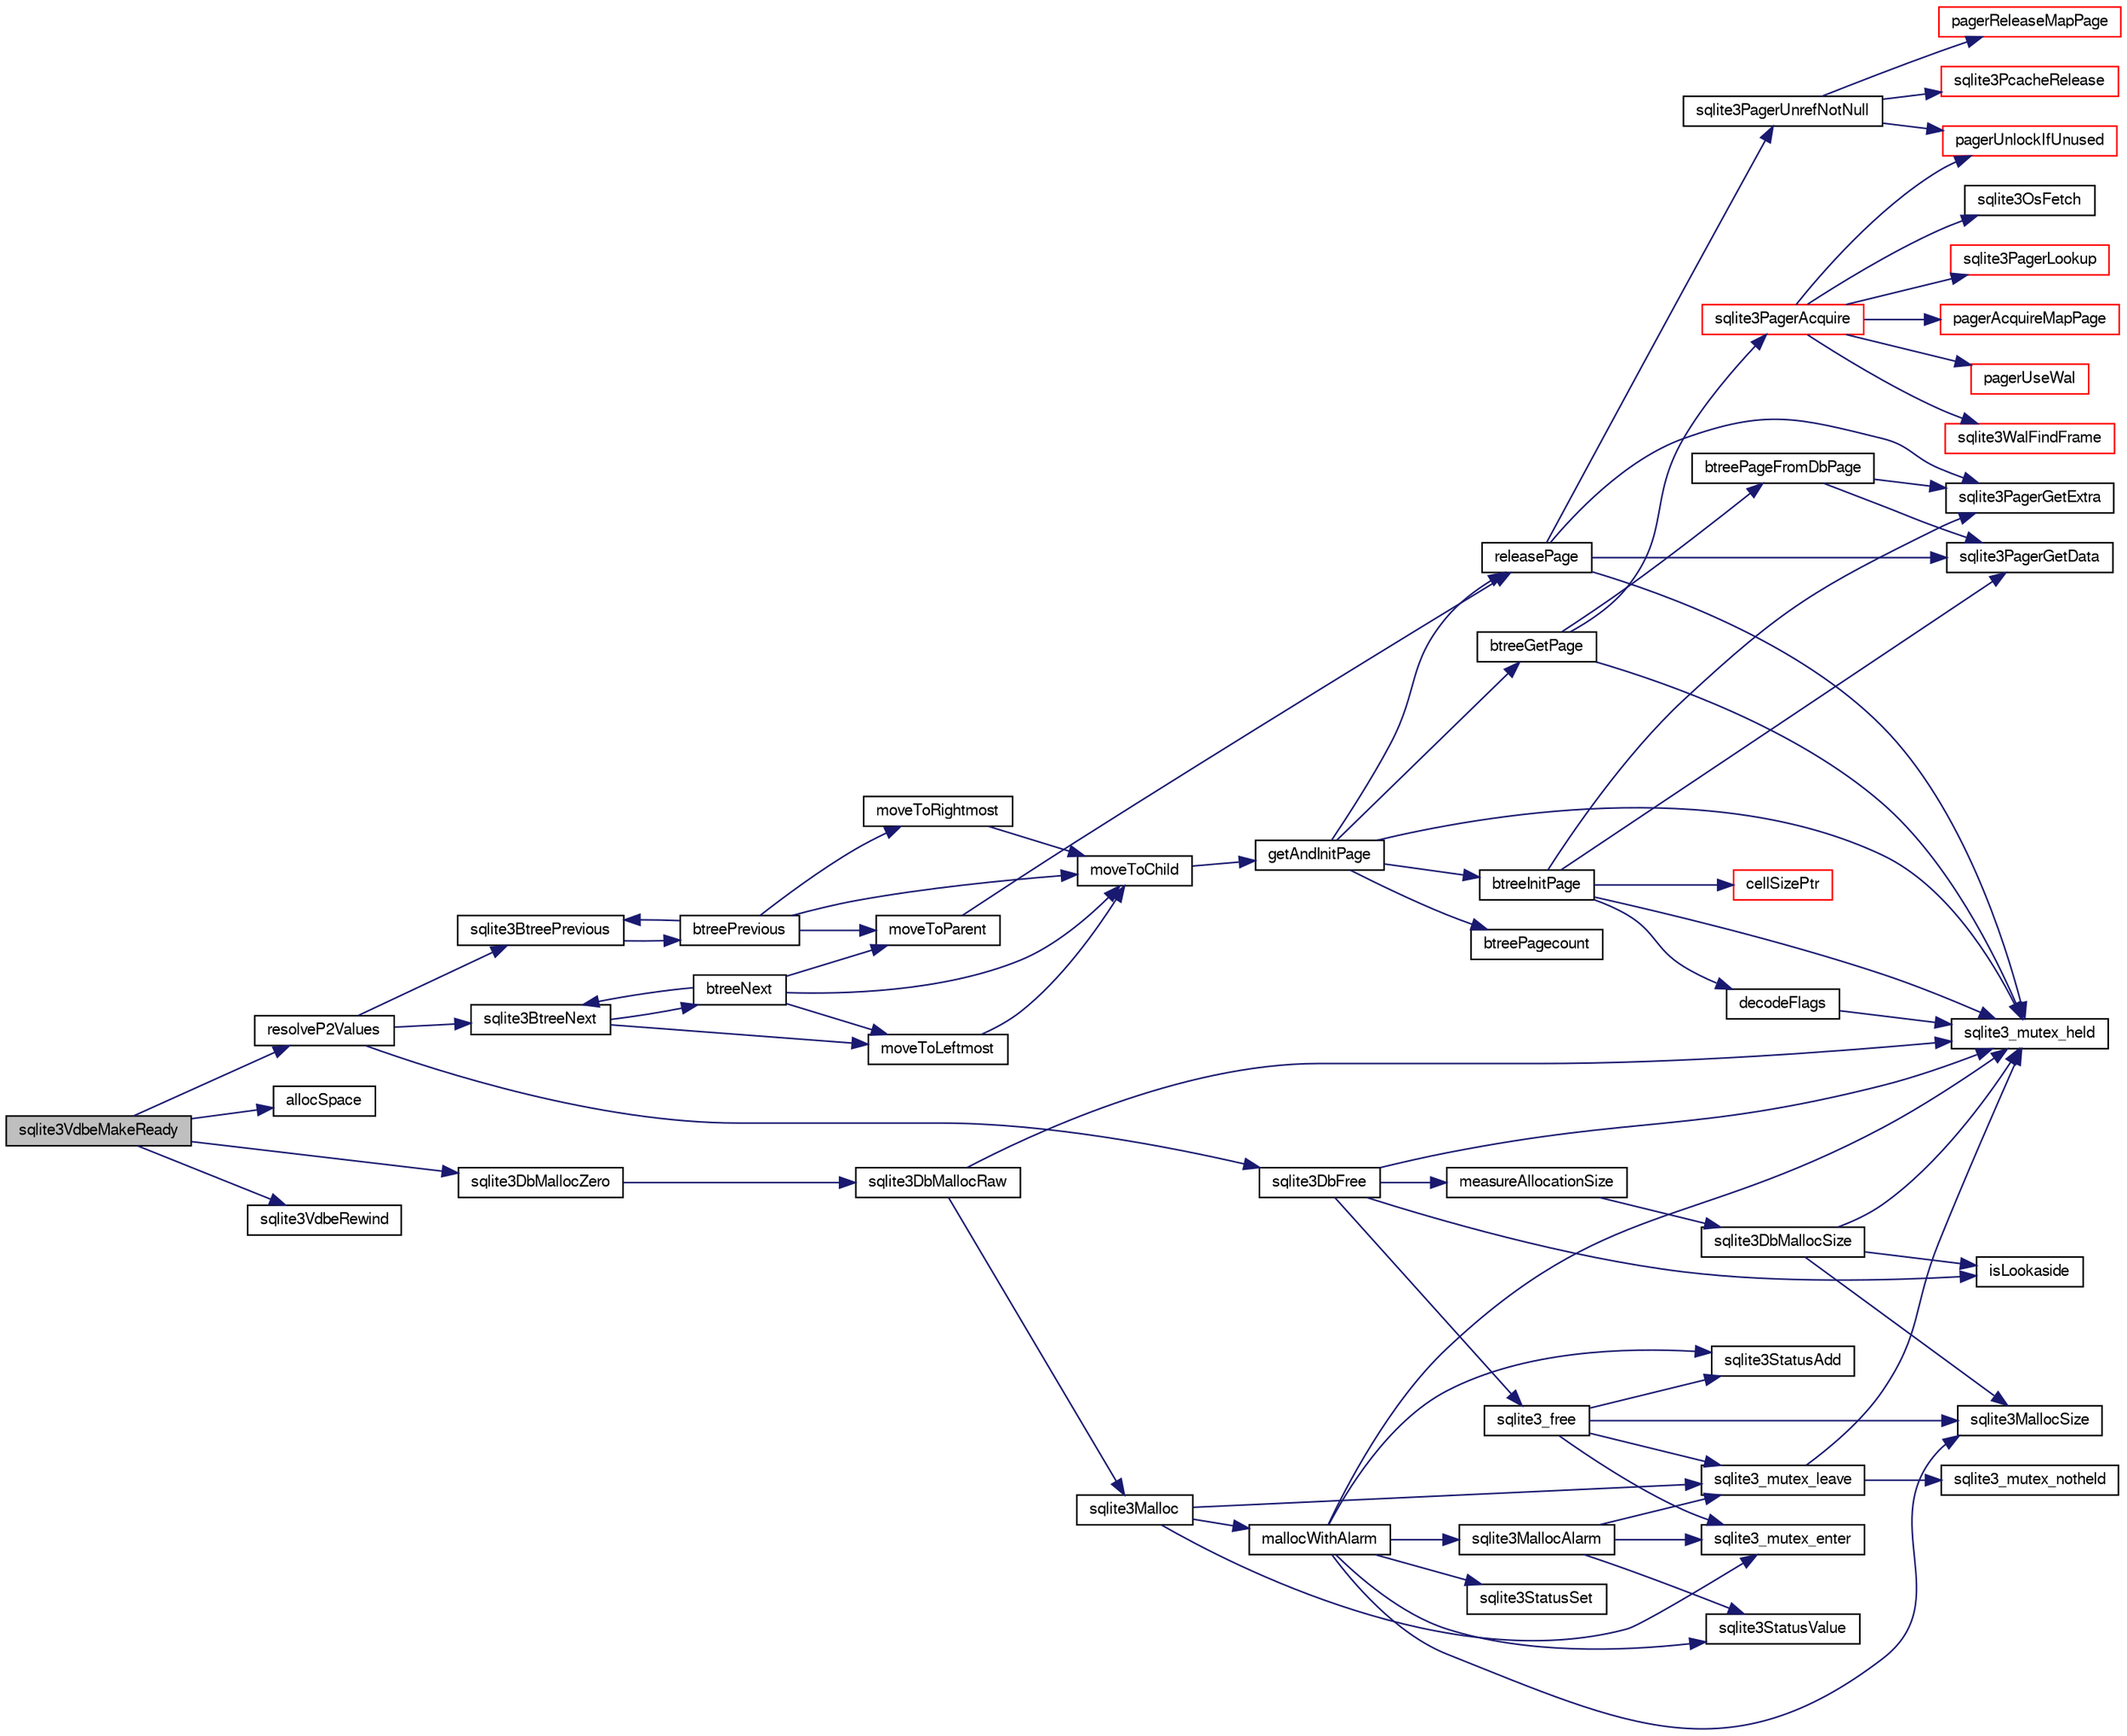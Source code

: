 digraph "sqlite3VdbeMakeReady"
{
  edge [fontname="FreeSans",fontsize="10",labelfontname="FreeSans",labelfontsize="10"];
  node [fontname="FreeSans",fontsize="10",shape=record];
  rankdir="LR";
  Node762221 [label="sqlite3VdbeMakeReady",height=0.2,width=0.4,color="black", fillcolor="grey75", style="filled", fontcolor="black"];
  Node762221 -> Node762222 [color="midnightblue",fontsize="10",style="solid",fontname="FreeSans"];
  Node762222 [label="resolveP2Values",height=0.2,width=0.4,color="black", fillcolor="white", style="filled",URL="$sqlite3_8c.html#a9aa9c7da468f7325e427e599812b92ab"];
  Node762222 -> Node762223 [color="midnightblue",fontsize="10",style="solid",fontname="FreeSans"];
  Node762223 [label="sqlite3BtreeNext",height=0.2,width=0.4,color="black", fillcolor="white", style="filled",URL="$sqlite3_8c.html#aa56f96564bee008046aa50f7f8455887"];
  Node762223 -> Node762224 [color="midnightblue",fontsize="10",style="solid",fontname="FreeSans"];
  Node762224 [label="btreeNext",height=0.2,width=0.4,color="black", fillcolor="white", style="filled",URL="$sqlite3_8c.html#a937623744e3658bd068b8ad99e87c356"];
  Node762224 -> Node762225 [color="midnightblue",fontsize="10",style="solid",fontname="FreeSans"];
  Node762225 [label="moveToChild",height=0.2,width=0.4,color="black", fillcolor="white", style="filled",URL="$sqlite3_8c.html#a1dbea539dd841af085ba1e1390922237"];
  Node762225 -> Node762226 [color="midnightblue",fontsize="10",style="solid",fontname="FreeSans"];
  Node762226 [label="getAndInitPage",height=0.2,width=0.4,color="black", fillcolor="white", style="filled",URL="$sqlite3_8c.html#ae85122d12808231a8d58459440a405ab"];
  Node762226 -> Node762227 [color="midnightblue",fontsize="10",style="solid",fontname="FreeSans"];
  Node762227 [label="sqlite3_mutex_held",height=0.2,width=0.4,color="black", fillcolor="white", style="filled",URL="$sqlite3_8c.html#acf77da68932b6bc163c5e68547ecc3e7"];
  Node762226 -> Node762228 [color="midnightblue",fontsize="10",style="solid",fontname="FreeSans"];
  Node762228 [label="btreePagecount",height=0.2,width=0.4,color="black", fillcolor="white", style="filled",URL="$sqlite3_8c.html#a9cc4ac11752c088db89d551ec1495a15"];
  Node762226 -> Node762229 [color="midnightblue",fontsize="10",style="solid",fontname="FreeSans"];
  Node762229 [label="btreeGetPage",height=0.2,width=0.4,color="black", fillcolor="white", style="filled",URL="$sqlite3_8c.html#ac59679e30ceb0190614fbd19a7feb6de"];
  Node762229 -> Node762227 [color="midnightblue",fontsize="10",style="solid",fontname="FreeSans"];
  Node762229 -> Node762230 [color="midnightblue",fontsize="10",style="solid",fontname="FreeSans"];
  Node762230 [label="sqlite3PagerAcquire",height=0.2,width=0.4,color="red", fillcolor="white", style="filled",URL="$sqlite3_8c.html#a22a53daafd2bd778cda390312651f994"];
  Node762230 -> Node762231 [color="midnightblue",fontsize="10",style="solid",fontname="FreeSans"];
  Node762231 [label="pagerUseWal",height=0.2,width=0.4,color="red", fillcolor="white", style="filled",URL="$sqlite3_8c.html#a31def80bfe1de9284d635ba190a5eb68"];
  Node762230 -> Node762514 [color="midnightblue",fontsize="10",style="solid",fontname="FreeSans"];
  Node762514 [label="sqlite3WalFindFrame",height=0.2,width=0.4,color="red", fillcolor="white", style="filled",URL="$sqlite3_8c.html#a70d73def3adcc264f500a63178742708"];
  Node762230 -> Node762519 [color="midnightblue",fontsize="10",style="solid",fontname="FreeSans"];
  Node762519 [label="sqlite3OsFetch",height=0.2,width=0.4,color="black", fillcolor="white", style="filled",URL="$sqlite3_8c.html#ab5b9137b375d5d8a8c216a644056cba7"];
  Node762230 -> Node762524 [color="midnightblue",fontsize="10",style="solid",fontname="FreeSans"];
  Node762524 [label="sqlite3PagerLookup",height=0.2,width=0.4,color="red", fillcolor="white", style="filled",URL="$sqlite3_8c.html#a1252ec03814f64eed236cfb21094cafd"];
  Node762230 -> Node762528 [color="midnightblue",fontsize="10",style="solid",fontname="FreeSans"];
  Node762528 [label="pagerAcquireMapPage",height=0.2,width=0.4,color="red", fillcolor="white", style="filled",URL="$sqlite3_8c.html#affc12640bbd7572ae41f1943f3b8bb3b"];
  Node762230 -> Node762539 [color="midnightblue",fontsize="10",style="solid",fontname="FreeSans"];
  Node762539 [label="pagerUnlockIfUnused",height=0.2,width=0.4,color="red", fillcolor="white", style="filled",URL="$sqlite3_8c.html#abf547f4276efb6f10262f7fde1e4d065"];
  Node762229 -> Node762644 [color="midnightblue",fontsize="10",style="solid",fontname="FreeSans"];
  Node762644 [label="btreePageFromDbPage",height=0.2,width=0.4,color="black", fillcolor="white", style="filled",URL="$sqlite3_8c.html#a148c0bf09d4ef14a49e0e7a2c0506c80"];
  Node762644 -> Node762611 [color="midnightblue",fontsize="10",style="solid",fontname="FreeSans"];
  Node762611 [label="sqlite3PagerGetExtra",height=0.2,width=0.4,color="black", fillcolor="white", style="filled",URL="$sqlite3_8c.html#a48e879a6d20f06f27390973ab8d59bd7"];
  Node762644 -> Node762610 [color="midnightblue",fontsize="10",style="solid",fontname="FreeSans"];
  Node762610 [label="sqlite3PagerGetData",height=0.2,width=0.4,color="black", fillcolor="white", style="filled",URL="$sqlite3_8c.html#a9dd340e56fb4b7fad4df339595b8d8a2"];
  Node762226 -> Node762645 [color="midnightblue",fontsize="10",style="solid",fontname="FreeSans"];
  Node762645 [label="btreeInitPage",height=0.2,width=0.4,color="black", fillcolor="white", style="filled",URL="$sqlite3_8c.html#a3fbef3abda22e9a3f72c2873ec0b26a3"];
  Node762645 -> Node762227 [color="midnightblue",fontsize="10",style="solid",fontname="FreeSans"];
  Node762645 -> Node762611 [color="midnightblue",fontsize="10",style="solid",fontname="FreeSans"];
  Node762645 -> Node762610 [color="midnightblue",fontsize="10",style="solid",fontname="FreeSans"];
  Node762645 -> Node762646 [color="midnightblue",fontsize="10",style="solid",fontname="FreeSans"];
  Node762646 [label="decodeFlags",height=0.2,width=0.4,color="black", fillcolor="white", style="filled",URL="$sqlite3_8c.html#acb168e46383706f31cefd555da235eae"];
  Node762646 -> Node762227 [color="midnightblue",fontsize="10",style="solid",fontname="FreeSans"];
  Node762645 -> Node762647 [color="midnightblue",fontsize="10",style="solid",fontname="FreeSans"];
  Node762647 [label="cellSizePtr",height=0.2,width=0.4,color="red", fillcolor="white", style="filled",URL="$sqlite3_8c.html#a6c95c9aac1c8a00490e36674f43e76ec"];
  Node762226 -> Node762649 [color="midnightblue",fontsize="10",style="solid",fontname="FreeSans"];
  Node762649 [label="releasePage",height=0.2,width=0.4,color="black", fillcolor="white", style="filled",URL="$sqlite3_8c.html#a92c6fb14f9bcf117440c35116c26d6c4"];
  Node762649 -> Node762611 [color="midnightblue",fontsize="10",style="solid",fontname="FreeSans"];
  Node762649 -> Node762610 [color="midnightblue",fontsize="10",style="solid",fontname="FreeSans"];
  Node762649 -> Node762227 [color="midnightblue",fontsize="10",style="solid",fontname="FreeSans"];
  Node762649 -> Node762553 [color="midnightblue",fontsize="10",style="solid",fontname="FreeSans"];
  Node762553 [label="sqlite3PagerUnrefNotNull",height=0.2,width=0.4,color="black", fillcolor="white", style="filled",URL="$sqlite3_8c.html#a4b314f96f09f5c68c94672e420e31ab9"];
  Node762553 -> Node762554 [color="midnightblue",fontsize="10",style="solid",fontname="FreeSans"];
  Node762554 [label="pagerReleaseMapPage",height=0.2,width=0.4,color="red", fillcolor="white", style="filled",URL="$sqlite3_8c.html#aefa288f9febba49488ab634f8b0d5f6d"];
  Node762553 -> Node762555 [color="midnightblue",fontsize="10",style="solid",fontname="FreeSans"];
  Node762555 [label="sqlite3PcacheRelease",height=0.2,width=0.4,color="red", fillcolor="white", style="filled",URL="$sqlite3_8c.html#ad07fc7a8130ad1e77861f345084b1b83"];
  Node762553 -> Node762539 [color="midnightblue",fontsize="10",style="solid",fontname="FreeSans"];
  Node762224 -> Node762650 [color="midnightblue",fontsize="10",style="solid",fontname="FreeSans"];
  Node762650 [label="moveToLeftmost",height=0.2,width=0.4,color="black", fillcolor="white", style="filled",URL="$sqlite3_8c.html#ae612f0a49a92eb71d75f018bd3c55400"];
  Node762650 -> Node762225 [color="midnightblue",fontsize="10",style="solid",fontname="FreeSans"];
  Node762224 -> Node762651 [color="midnightblue",fontsize="10",style="solid",fontname="FreeSans"];
  Node762651 [label="moveToParent",height=0.2,width=0.4,color="black", fillcolor="white", style="filled",URL="$sqlite3_8c.html#a6d71d2659481a7b7866f9445a62ec248"];
  Node762651 -> Node762649 [color="midnightblue",fontsize="10",style="solid",fontname="FreeSans"];
  Node762224 -> Node762223 [color="midnightblue",fontsize="10",style="solid",fontname="FreeSans"];
  Node762223 -> Node762650 [color="midnightblue",fontsize="10",style="solid",fontname="FreeSans"];
  Node762222 -> Node762652 [color="midnightblue",fontsize="10",style="solid",fontname="FreeSans"];
  Node762652 [label="sqlite3BtreePrevious",height=0.2,width=0.4,color="black", fillcolor="white", style="filled",URL="$sqlite3_8c.html#a1fc0a28b4147df5a1277a35da9a004df"];
  Node762652 -> Node762653 [color="midnightblue",fontsize="10",style="solid",fontname="FreeSans"];
  Node762653 [label="btreePrevious",height=0.2,width=0.4,color="black", fillcolor="white", style="filled",URL="$sqlite3_8c.html#a6b41260c8b5d49d50962296ee829b244"];
  Node762653 -> Node762225 [color="midnightblue",fontsize="10",style="solid",fontname="FreeSans"];
  Node762653 -> Node762654 [color="midnightblue",fontsize="10",style="solid",fontname="FreeSans"];
  Node762654 [label="moveToRightmost",height=0.2,width=0.4,color="black", fillcolor="white", style="filled",URL="$sqlite3_8c.html#a0f818654466695149ef54b1cdc16887d"];
  Node762654 -> Node762225 [color="midnightblue",fontsize="10",style="solid",fontname="FreeSans"];
  Node762653 -> Node762651 [color="midnightblue",fontsize="10",style="solid",fontname="FreeSans"];
  Node762653 -> Node762652 [color="midnightblue",fontsize="10",style="solid",fontname="FreeSans"];
  Node762222 -> Node762242 [color="midnightblue",fontsize="10",style="solid",fontname="FreeSans"];
  Node762242 [label="sqlite3DbFree",height=0.2,width=0.4,color="black", fillcolor="white", style="filled",URL="$sqlite3_8c.html#ac70ab821a6607b4a1b909582dc37a069"];
  Node762242 -> Node762227 [color="midnightblue",fontsize="10",style="solid",fontname="FreeSans"];
  Node762242 -> Node762243 [color="midnightblue",fontsize="10",style="solid",fontname="FreeSans"];
  Node762243 [label="measureAllocationSize",height=0.2,width=0.4,color="black", fillcolor="white", style="filled",URL="$sqlite3_8c.html#a45731e644a22fdb756e2b6337224217a"];
  Node762243 -> Node762244 [color="midnightblue",fontsize="10",style="solid",fontname="FreeSans"];
  Node762244 [label="sqlite3DbMallocSize",height=0.2,width=0.4,color="black", fillcolor="white", style="filled",URL="$sqlite3_8c.html#aa397e5a8a03495203a0767abf0a71f86"];
  Node762244 -> Node762245 [color="midnightblue",fontsize="10",style="solid",fontname="FreeSans"];
  Node762245 [label="sqlite3MallocSize",height=0.2,width=0.4,color="black", fillcolor="white", style="filled",URL="$sqlite3_8c.html#acf5d2a5f35270bafb050bd2def576955"];
  Node762244 -> Node762227 [color="midnightblue",fontsize="10",style="solid",fontname="FreeSans"];
  Node762244 -> Node762246 [color="midnightblue",fontsize="10",style="solid",fontname="FreeSans"];
  Node762246 [label="isLookaside",height=0.2,width=0.4,color="black", fillcolor="white", style="filled",URL="$sqlite3_8c.html#a770fa05ff9717b75e16f4d968a77b897"];
  Node762242 -> Node762246 [color="midnightblue",fontsize="10",style="solid",fontname="FreeSans"];
  Node762242 -> Node762247 [color="midnightblue",fontsize="10",style="solid",fontname="FreeSans"];
  Node762247 [label="sqlite3_free",height=0.2,width=0.4,color="black", fillcolor="white", style="filled",URL="$sqlite3_8c.html#a6552349e36a8a691af5487999ab09519"];
  Node762247 -> Node762248 [color="midnightblue",fontsize="10",style="solid",fontname="FreeSans"];
  Node762248 [label="sqlite3_mutex_enter",height=0.2,width=0.4,color="black", fillcolor="white", style="filled",URL="$sqlite3_8c.html#a1c12cde690bd89f104de5cbad12a6bf5"];
  Node762247 -> Node762249 [color="midnightblue",fontsize="10",style="solid",fontname="FreeSans"];
  Node762249 [label="sqlite3StatusAdd",height=0.2,width=0.4,color="black", fillcolor="white", style="filled",URL="$sqlite3_8c.html#afa029f93586aeab4cc85360905dae9cd"];
  Node762247 -> Node762245 [color="midnightblue",fontsize="10",style="solid",fontname="FreeSans"];
  Node762247 -> Node762250 [color="midnightblue",fontsize="10",style="solid",fontname="FreeSans"];
  Node762250 [label="sqlite3_mutex_leave",height=0.2,width=0.4,color="black", fillcolor="white", style="filled",URL="$sqlite3_8c.html#a5838d235601dbd3c1fa993555c6bcc93"];
  Node762250 -> Node762227 [color="midnightblue",fontsize="10",style="solid",fontname="FreeSans"];
  Node762250 -> Node762251 [color="midnightblue",fontsize="10",style="solid",fontname="FreeSans"];
  Node762251 [label="sqlite3_mutex_notheld",height=0.2,width=0.4,color="black", fillcolor="white", style="filled",URL="$sqlite3_8c.html#a83967c837c1c000d3b5adcfaa688f5dc"];
  Node762221 -> Node762655 [color="midnightblue",fontsize="10",style="solid",fontname="FreeSans"];
  Node762655 [label="allocSpace",height=0.2,width=0.4,color="black", fillcolor="white", style="filled",URL="$sqlite3_8c.html#a1baf14156de470f47e999322a25c4f13"];
  Node762221 -> Node762445 [color="midnightblue",fontsize="10",style="solid",fontname="FreeSans"];
  Node762445 [label="sqlite3DbMallocZero",height=0.2,width=0.4,color="black", fillcolor="white", style="filled",URL="$sqlite3_8c.html#a49cfebac9d6067a03442c92af73f33e4"];
  Node762445 -> Node762253 [color="midnightblue",fontsize="10",style="solid",fontname="FreeSans"];
  Node762253 [label="sqlite3DbMallocRaw",height=0.2,width=0.4,color="black", fillcolor="white", style="filled",URL="$sqlite3_8c.html#abbe8be0cf7175e11ddc3e2218fad924e"];
  Node762253 -> Node762227 [color="midnightblue",fontsize="10",style="solid",fontname="FreeSans"];
  Node762253 -> Node762254 [color="midnightblue",fontsize="10",style="solid",fontname="FreeSans"];
  Node762254 [label="sqlite3Malloc",height=0.2,width=0.4,color="black", fillcolor="white", style="filled",URL="$sqlite3_8c.html#a361a2eaa846b1885f123abe46f5d8b2b"];
  Node762254 -> Node762248 [color="midnightblue",fontsize="10",style="solid",fontname="FreeSans"];
  Node762254 -> Node762255 [color="midnightblue",fontsize="10",style="solid",fontname="FreeSans"];
  Node762255 [label="mallocWithAlarm",height=0.2,width=0.4,color="black", fillcolor="white", style="filled",URL="$sqlite3_8c.html#ab070d5cf8e48ec8a6a43cf025d48598b"];
  Node762255 -> Node762227 [color="midnightblue",fontsize="10",style="solid",fontname="FreeSans"];
  Node762255 -> Node762256 [color="midnightblue",fontsize="10",style="solid",fontname="FreeSans"];
  Node762256 [label="sqlite3StatusSet",height=0.2,width=0.4,color="black", fillcolor="white", style="filled",URL="$sqlite3_8c.html#afec7586c01fcb5ea17dc9d7725a589d9"];
  Node762255 -> Node762257 [color="midnightblue",fontsize="10",style="solid",fontname="FreeSans"];
  Node762257 [label="sqlite3StatusValue",height=0.2,width=0.4,color="black", fillcolor="white", style="filled",URL="$sqlite3_8c.html#a30b8ac296c6e200c1fa57708d52c6ef6"];
  Node762255 -> Node762258 [color="midnightblue",fontsize="10",style="solid",fontname="FreeSans"];
  Node762258 [label="sqlite3MallocAlarm",height=0.2,width=0.4,color="black", fillcolor="white", style="filled",URL="$sqlite3_8c.html#ada66988e8471d1198f3219c062377508"];
  Node762258 -> Node762257 [color="midnightblue",fontsize="10",style="solid",fontname="FreeSans"];
  Node762258 -> Node762250 [color="midnightblue",fontsize="10",style="solid",fontname="FreeSans"];
  Node762258 -> Node762248 [color="midnightblue",fontsize="10",style="solid",fontname="FreeSans"];
  Node762255 -> Node762245 [color="midnightblue",fontsize="10",style="solid",fontname="FreeSans"];
  Node762255 -> Node762249 [color="midnightblue",fontsize="10",style="solid",fontname="FreeSans"];
  Node762254 -> Node762250 [color="midnightblue",fontsize="10",style="solid",fontname="FreeSans"];
  Node762221 -> Node762656 [color="midnightblue",fontsize="10",style="solid",fontname="FreeSans"];
  Node762656 [label="sqlite3VdbeRewind",height=0.2,width=0.4,color="black", fillcolor="white", style="filled",URL="$sqlite3_8c.html#ac2109d6ef272c796bd8881a430bc1052"];
}
